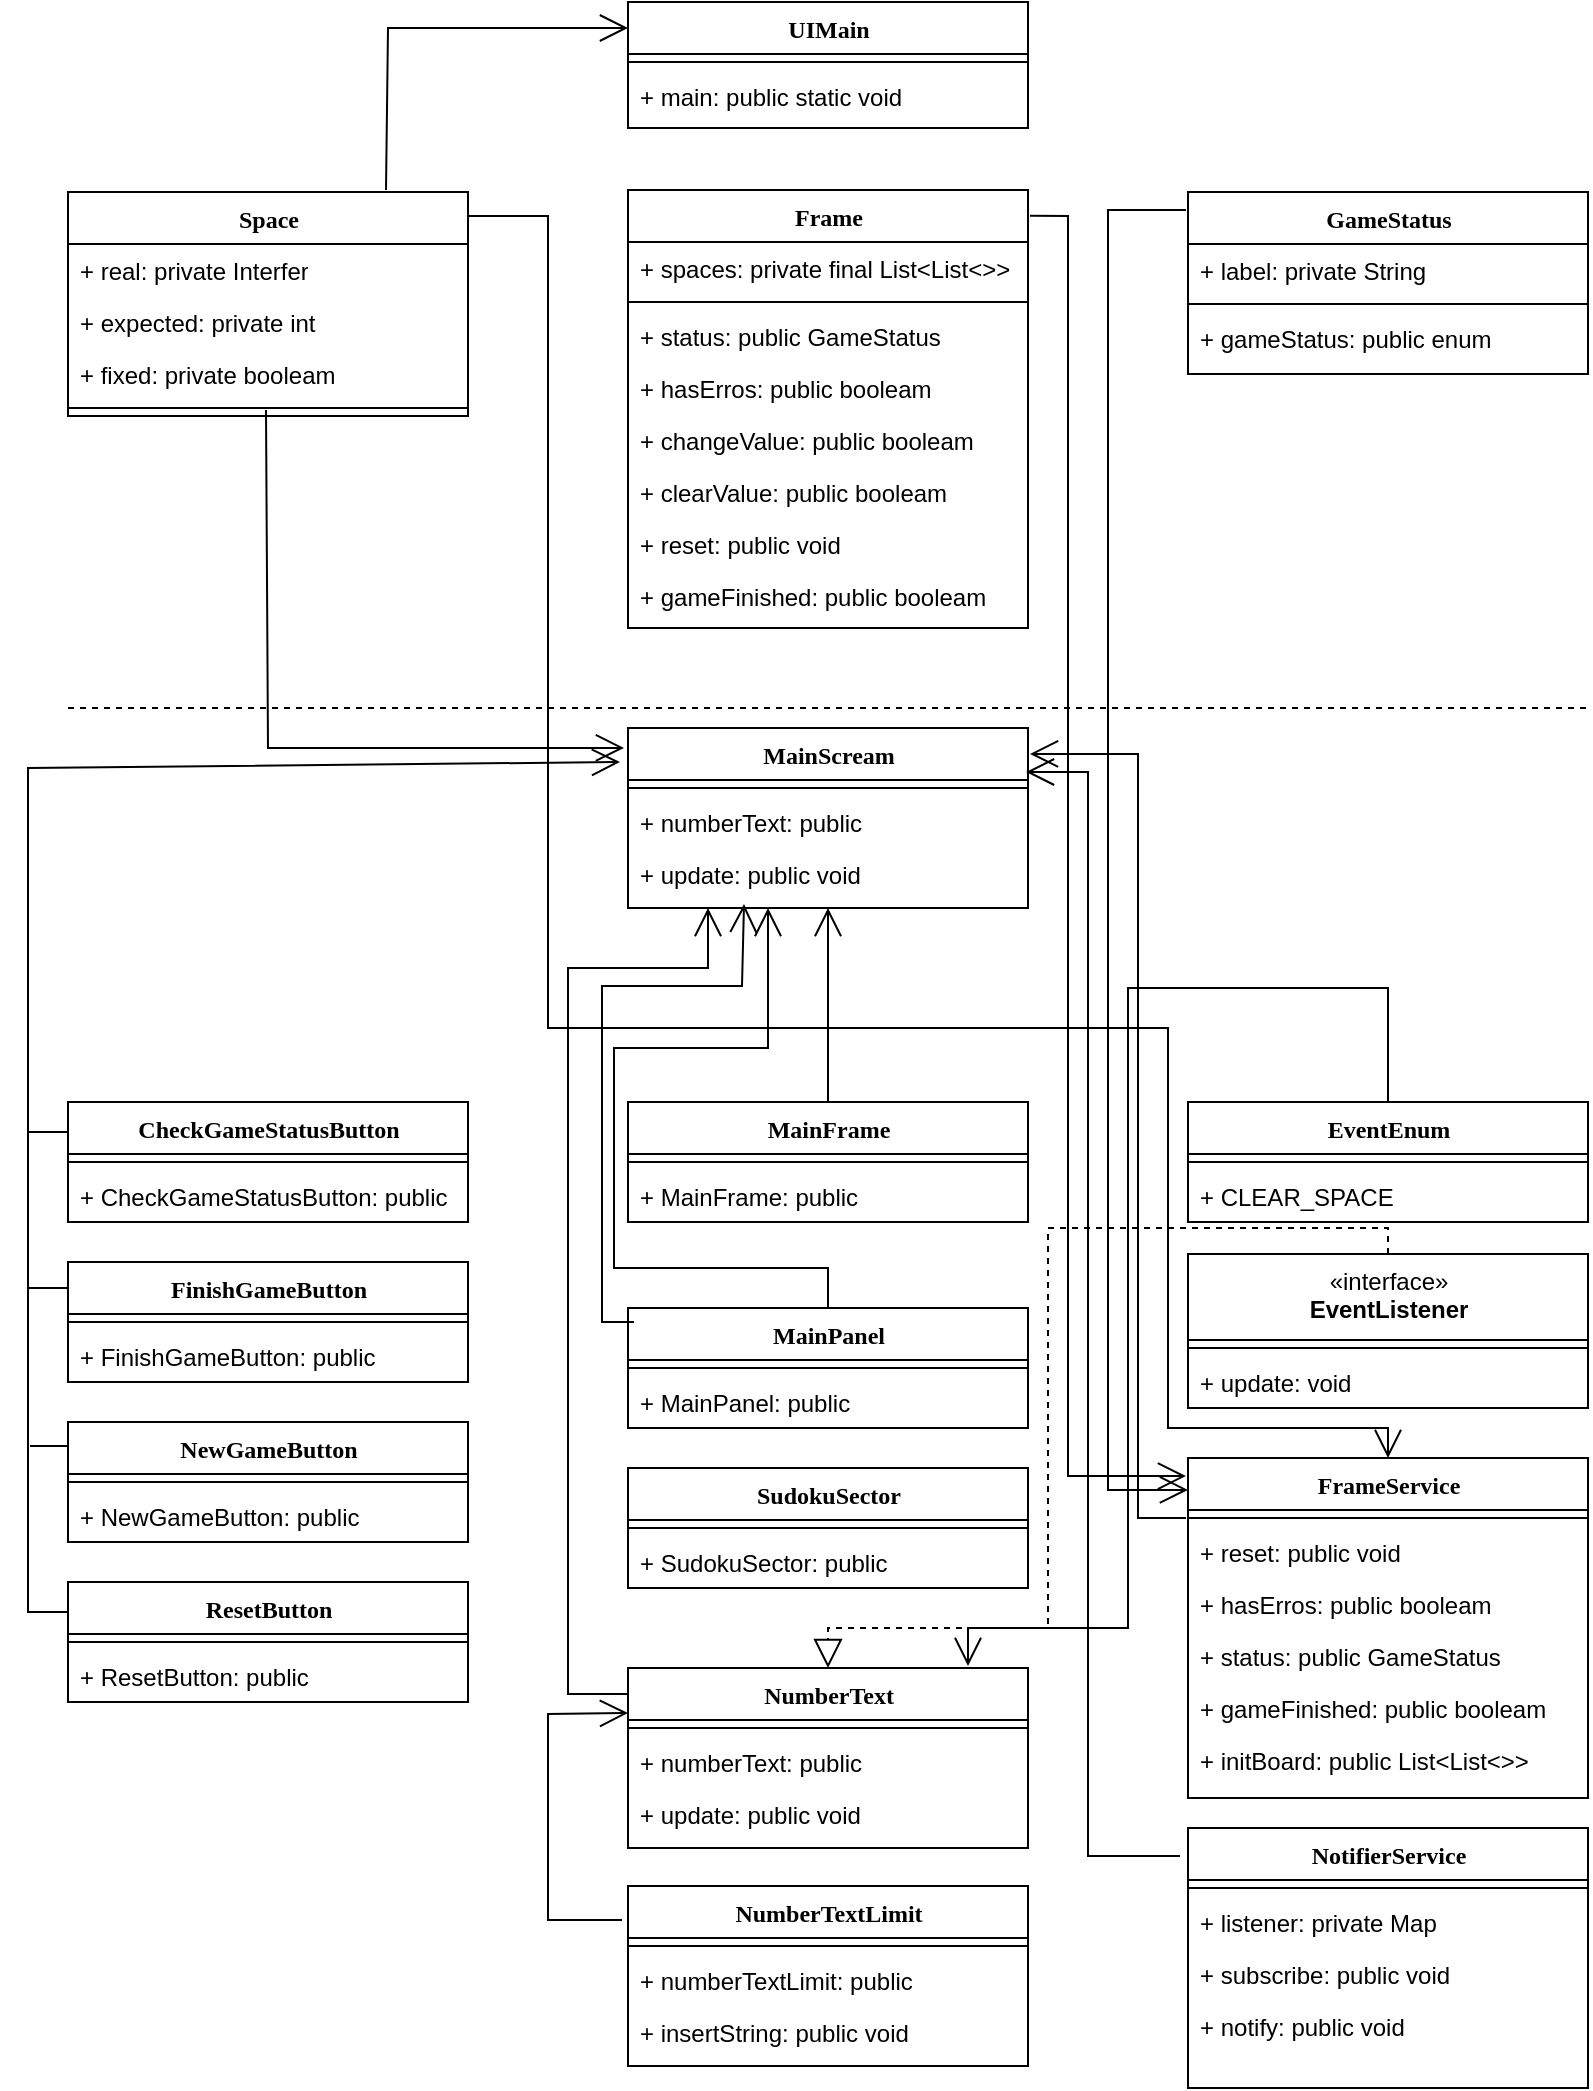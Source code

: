 <mxfile version="28.0.6">
  <diagram name="Page-1" id="9f46799a-70d6-7492-0946-bef42562c5a5">
    <mxGraphModel dx="1026" dy="622" grid="1" gridSize="10" guides="1" tooltips="1" connect="1" arrows="1" fold="1" page="1" pageScale="1" pageWidth="413" pageHeight="550" background="none" math="0" shadow="0">
      <root>
        <mxCell id="0" />
        <mxCell id="1" parent="0" />
        <mxCell id="78961159f06e98e8-43" value="&lt;font style=&quot;vertical-align: inherit;&quot;&gt;&lt;font style=&quot;vertical-align: inherit;&quot;&gt;&lt;font style=&quot;vertical-align: inherit;&quot;&gt;&lt;font style=&quot;vertical-align: inherit;&quot;&gt;&lt;font style=&quot;vertical-align: inherit;&quot;&gt;&lt;font style=&quot;vertical-align: inherit;&quot;&gt;Space&lt;/font&gt;&lt;/font&gt;&lt;/font&gt;&lt;/font&gt;&lt;/font&gt;&lt;/font&gt;" style="swimlane;html=1;fontStyle=1;align=center;verticalAlign=top;childLayout=stackLayout;horizontal=1;startSize=26;horizontalStack=0;resizeParent=1;resizeLast=0;collapsible=1;marginBottom=0;swimlaneFillColor=#ffffff;rounded=0;shadow=0;comic=0;labelBackgroundColor=none;strokeWidth=1;fillColor=none;fontFamily=Verdana;fontSize=12" parent="1" vertex="1">
          <mxGeometry x="40" y="122" width="200" height="112" as="geometry" />
        </mxCell>
        <mxCell id="gi1U91_9ORxtWSmV8wDf-5" value="&lt;font style=&quot;vertical-align: inherit;&quot;&gt;&lt;font style=&quot;vertical-align: inherit;&quot;&gt;+ real: private Interfer&lt;/font&gt;&lt;/font&gt;" style="text;html=1;strokeColor=none;fillColor=none;align=left;verticalAlign=top;spacingLeft=4;spacingRight=4;whiteSpace=wrap;overflow=hidden;rotatable=0;points=[[0,0.5],[1,0.5]];portConstraint=eastwest;" parent="78961159f06e98e8-43" vertex="1">
          <mxGeometry y="26" width="200" height="26" as="geometry" />
        </mxCell>
        <mxCell id="gi1U91_9ORxtWSmV8wDf-6" value="&lt;font style=&quot;vertical-align: inherit;&quot;&gt;&lt;font style=&quot;vertical-align: inherit;&quot;&gt;+ expected: private int&lt;/font&gt;&lt;/font&gt;" style="text;html=1;strokeColor=none;fillColor=none;align=left;verticalAlign=top;spacingLeft=4;spacingRight=4;whiteSpace=wrap;overflow=hidden;rotatable=0;points=[[0,0.5],[1,0.5]];portConstraint=eastwest;" parent="78961159f06e98e8-43" vertex="1">
          <mxGeometry y="52" width="200" height="26" as="geometry" />
        </mxCell>
        <mxCell id="gi1U91_9ORxtWSmV8wDf-4" value="&lt;font style=&quot;vertical-align: inherit;&quot;&gt;&lt;font style=&quot;vertical-align: inherit;&quot;&gt;+ fixed: private booleam&lt;/font&gt;&lt;/font&gt;" style="text;html=1;strokeColor=none;fillColor=none;align=left;verticalAlign=top;spacingLeft=4;spacingRight=4;whiteSpace=wrap;overflow=hidden;rotatable=0;points=[[0,0.5],[1,0.5]];portConstraint=eastwest;" parent="78961159f06e98e8-43" vertex="1">
          <mxGeometry y="78" width="200" height="26" as="geometry" />
        </mxCell>
        <mxCell id="78961159f06e98e8-51" value="" style="line;html=1;strokeWidth=1;fillColor=none;align=left;verticalAlign=middle;spacingTop=-1;spacingLeft=3;spacingRight=3;rotatable=0;labelPosition=right;points=[];portConstraint=eastwest;" parent="78961159f06e98e8-43" vertex="1">
          <mxGeometry y="104" width="200" height="8" as="geometry" />
        </mxCell>
        <mxCell id="gi1U91_9ORxtWSmV8wDf-35" value="&lt;font style=&quot;vertical-align: inherit;&quot;&gt;&lt;font style=&quot;vertical-align: inherit;&quot;&gt;Frame&lt;/font&gt;&lt;/font&gt;" style="swimlane;html=1;fontStyle=1;align=center;verticalAlign=top;childLayout=stackLayout;horizontal=1;startSize=26;horizontalStack=0;resizeParent=1;resizeLast=0;collapsible=1;marginBottom=0;swimlaneFillColor=#ffffff;rounded=0;shadow=0;comic=0;labelBackgroundColor=none;strokeWidth=1;fillColor=none;fontFamily=Verdana;fontSize=12" parent="1" vertex="1">
          <mxGeometry x="320" y="121" width="200" height="219" as="geometry" />
        </mxCell>
        <mxCell id="9-kRV3FENIwFgXnZ7rkG-4" value="&lt;font style=&quot;vertical-align: inherit;&quot;&gt;&lt;font style=&quot;vertical-align: inherit;&quot;&gt;+ spaces: private final List&amp;lt;List&amp;lt;&amp;gt;&amp;gt;&lt;/font&gt;&lt;/font&gt;" style="text;html=1;strokeColor=none;fillColor=none;align=left;verticalAlign=top;spacingLeft=4;spacingRight=4;whiteSpace=wrap;overflow=hidden;rotatable=0;points=[[0,0.5],[1,0.5]];portConstraint=eastwest;" parent="gi1U91_9ORxtWSmV8wDf-35" vertex="1">
          <mxGeometry y="26" width="200" height="26" as="geometry" />
        </mxCell>
        <mxCell id="gi1U91_9ORxtWSmV8wDf-43" value="" style="line;html=1;strokeWidth=1;fillColor=none;align=left;verticalAlign=middle;spacingTop=-1;spacingLeft=3;spacingRight=3;rotatable=0;labelPosition=right;points=[];portConstraint=eastwest;" parent="gi1U91_9ORxtWSmV8wDf-35" vertex="1">
          <mxGeometry y="52" width="200" height="8" as="geometry" />
        </mxCell>
        <mxCell id="9-kRV3FENIwFgXnZ7rkG-7" value="&lt;font style=&quot;vertical-align: inherit;&quot;&gt;&lt;font style=&quot;vertical-align: inherit;&quot;&gt;+ status: public GameStatus&lt;/font&gt;&lt;/font&gt;" style="text;html=1;strokeColor=none;fillColor=none;align=left;verticalAlign=top;spacingLeft=4;spacingRight=4;whiteSpace=wrap;overflow=hidden;rotatable=0;points=[[0,0.5],[1,0.5]];portConstraint=eastwest;" parent="gi1U91_9ORxtWSmV8wDf-35" vertex="1">
          <mxGeometry y="60" width="200" height="26" as="geometry" />
        </mxCell>
        <mxCell id="9-kRV3FENIwFgXnZ7rkG-8" value="&lt;font style=&quot;vertical-align: inherit;&quot;&gt;&lt;font style=&quot;vertical-align: inherit;&quot;&gt;+ hasErros: public booleam&lt;/font&gt;&lt;/font&gt;" style="text;html=1;strokeColor=none;fillColor=none;align=left;verticalAlign=top;spacingLeft=4;spacingRight=4;whiteSpace=wrap;overflow=hidden;rotatable=0;points=[[0,0.5],[1,0.5]];portConstraint=eastwest;" parent="gi1U91_9ORxtWSmV8wDf-35" vertex="1">
          <mxGeometry y="86" width="200" height="26" as="geometry" />
        </mxCell>
        <mxCell id="0Oy7tCErJi9U69Ih8xgv-8" value="&lt;font style=&quot;vertical-align: inherit;&quot;&gt;&lt;font style=&quot;vertical-align: inherit;&quot;&gt;+ changeValue: public booleam&lt;/font&gt;&lt;/font&gt;" style="text;html=1;strokeColor=none;fillColor=none;align=left;verticalAlign=top;spacingLeft=4;spacingRight=4;whiteSpace=wrap;overflow=hidden;rotatable=0;points=[[0,0.5],[1,0.5]];portConstraint=eastwest;" parent="gi1U91_9ORxtWSmV8wDf-35" vertex="1">
          <mxGeometry y="112" width="200" height="26" as="geometry" />
        </mxCell>
        <mxCell id="0Oy7tCErJi9U69Ih8xgv-9" value="&lt;font style=&quot;vertical-align: inherit;&quot;&gt;&lt;font style=&quot;vertical-align: inherit;&quot;&gt;+ clearValue: public booleam&lt;/font&gt;&lt;/font&gt;" style="text;html=1;strokeColor=none;fillColor=none;align=left;verticalAlign=top;spacingLeft=4;spacingRight=4;whiteSpace=wrap;overflow=hidden;rotatable=0;points=[[0,0.5],[1,0.5]];portConstraint=eastwest;" parent="gi1U91_9ORxtWSmV8wDf-35" vertex="1">
          <mxGeometry y="138" width="200" height="26" as="geometry" />
        </mxCell>
        <mxCell id="0Oy7tCErJi9U69Ih8xgv-10" value="&lt;font style=&quot;vertical-align: inherit;&quot;&gt;&lt;font style=&quot;vertical-align: inherit;&quot;&gt;+ reset: public void&lt;/font&gt;&lt;/font&gt;" style="text;html=1;strokeColor=none;fillColor=none;align=left;verticalAlign=top;spacingLeft=4;spacingRight=4;whiteSpace=wrap;overflow=hidden;rotatable=0;points=[[0,0.5],[1,0.5]];portConstraint=eastwest;" parent="gi1U91_9ORxtWSmV8wDf-35" vertex="1">
          <mxGeometry y="164" width="200" height="26" as="geometry" />
        </mxCell>
        <mxCell id="0Oy7tCErJi9U69Ih8xgv-11" value="&lt;font style=&quot;vertical-align: inherit;&quot;&gt;&lt;font style=&quot;vertical-align: inherit;&quot;&gt;+ gameFinished: public booleam&lt;/font&gt;&lt;/font&gt;" style="text;html=1;strokeColor=none;fillColor=none;align=left;verticalAlign=top;spacingLeft=4;spacingRight=4;whiteSpace=wrap;overflow=hidden;rotatable=0;points=[[0,0.5],[1,0.5]];portConstraint=eastwest;" parent="gi1U91_9ORxtWSmV8wDf-35" vertex="1">
          <mxGeometry y="190" width="200" height="26" as="geometry" />
        </mxCell>
        <mxCell id="gi1U91_9ORxtWSmV8wDf-75" value="&lt;font style=&quot;vertical-align: inherit;&quot;&gt;&lt;font style=&quot;vertical-align: inherit;&quot;&gt;UIMain&lt;/font&gt;&lt;/font&gt;" style="swimlane;html=1;fontStyle=1;align=center;verticalAlign=top;childLayout=stackLayout;horizontal=1;startSize=26;horizontalStack=0;resizeParent=1;resizeLast=0;collapsible=1;marginBottom=0;swimlaneFillColor=#ffffff;rounded=0;shadow=0;comic=0;labelBackgroundColor=none;strokeWidth=1;fillColor=none;fontFamily=Verdana;fontSize=12" parent="1" vertex="1">
          <mxGeometry x="320" y="27" width="200" height="63" as="geometry" />
        </mxCell>
        <mxCell id="gi1U91_9ORxtWSmV8wDf-79" value="" style="line;html=1;strokeWidth=1;fillColor=none;align=left;verticalAlign=middle;spacingTop=-1;spacingLeft=3;spacingRight=3;rotatable=0;labelPosition=right;points=[];portConstraint=eastwest;" parent="gi1U91_9ORxtWSmV8wDf-75" vertex="1">
          <mxGeometry y="26" width="200" height="8" as="geometry" />
        </mxCell>
        <mxCell id="gi1U91_9ORxtWSmV8wDf-81" value="+ main: public static void" style="text;html=1;strokeColor=none;fillColor=none;align=left;verticalAlign=top;spacingLeft=4;spacingRight=4;whiteSpace=wrap;overflow=hidden;rotatable=0;points=[[0,0.5],[1,0.5]];portConstraint=eastwest;" parent="gi1U91_9ORxtWSmV8wDf-75" vertex="1">
          <mxGeometry y="34" width="200" height="26" as="geometry" />
        </mxCell>
        <mxCell id="gi1U91_9ORxtWSmV8wDf-103" value="" style="endArrow=open;endFill=1;endSize=12;html=1;rounded=0;exitX=1;exitY=0.107;exitDx=0;exitDy=0;exitPerimeter=0;entryX=0.5;entryY=0;entryDx=0;entryDy=0;" parent="1" source="78961159f06e98e8-43" target="AVNGjIWOZWxfrusqYGce-50" edge="1">
          <mxGeometry width="160" relative="1" as="geometry">
            <mxPoint x="350" y="479" as="sourcePoint" />
            <mxPoint x="700" y="740" as="targetPoint" />
            <Array as="points">
              <mxPoint x="280" y="134" />
              <mxPoint x="280" y="540" />
              <mxPoint x="590" y="540" />
              <mxPoint x="590" y="740" />
              <mxPoint x="700" y="740" />
            </Array>
          </mxGeometry>
        </mxCell>
        <mxCell id="9-kRV3FENIwFgXnZ7rkG-13" value="&lt;font style=&quot;vertical-align: inherit;&quot;&gt;&lt;font style=&quot;vertical-align: inherit;&quot;&gt;&lt;font style=&quot;vertical-align: inherit;&quot;&gt;&lt;font style=&quot;vertical-align: inherit;&quot;&gt;&lt;font style=&quot;vertical-align: inherit;&quot;&gt;&lt;font style=&quot;vertical-align: inherit;&quot;&gt;GameStatus&lt;/font&gt;&lt;/font&gt;&lt;/font&gt;&lt;/font&gt;&lt;/font&gt;&lt;/font&gt;" style="swimlane;html=1;fontStyle=1;align=center;verticalAlign=top;childLayout=stackLayout;horizontal=1;startSize=26;horizontalStack=0;resizeParent=1;resizeLast=0;collapsible=1;marginBottom=0;swimlaneFillColor=#ffffff;rounded=0;shadow=0;comic=0;labelBackgroundColor=none;strokeWidth=1;fillColor=none;fontFamily=Verdana;fontSize=12" parent="1" vertex="1">
          <mxGeometry x="600" y="122" width="200" height="91" as="geometry" />
        </mxCell>
        <mxCell id="0Oy7tCErJi9U69Ih8xgv-12" value="&lt;font style=&quot;vertical-align: inherit;&quot;&gt;&lt;font style=&quot;vertical-align: inherit;&quot;&gt;+ label: private String&lt;/font&gt;&lt;/font&gt;" style="text;html=1;strokeColor=none;fillColor=none;align=left;verticalAlign=top;spacingLeft=4;spacingRight=4;whiteSpace=wrap;overflow=hidden;rotatable=0;points=[[0,0.5],[1,0.5]];portConstraint=eastwest;" parent="9-kRV3FENIwFgXnZ7rkG-13" vertex="1">
          <mxGeometry y="26" width="200" height="26" as="geometry" />
        </mxCell>
        <mxCell id="9-kRV3FENIwFgXnZ7rkG-20" value="" style="line;html=1;strokeWidth=1;fillColor=none;align=left;verticalAlign=middle;spacingTop=-1;spacingLeft=3;spacingRight=3;rotatable=0;labelPosition=right;points=[];portConstraint=eastwest;" parent="9-kRV3FENIwFgXnZ7rkG-13" vertex="1">
          <mxGeometry y="52" width="200" height="8" as="geometry" />
        </mxCell>
        <mxCell id="9-kRV3FENIwFgXnZ7rkG-21" value="&lt;font style=&quot;vertical-align: inherit;&quot;&gt;&lt;font style=&quot;vertical-align: inherit;&quot;&gt;+ gameStatus: public enum&lt;/font&gt;&lt;/font&gt;" style="text;html=1;strokeColor=none;fillColor=none;align=left;verticalAlign=top;spacingLeft=4;spacingRight=4;whiteSpace=wrap;overflow=hidden;rotatable=0;points=[[0,0.5],[1,0.5]];portConstraint=eastwest;" parent="9-kRV3FENIwFgXnZ7rkG-13" vertex="1">
          <mxGeometry y="60" width="200" height="26" as="geometry" />
        </mxCell>
        <mxCell id="0Oy7tCErJi9U69Ih8xgv-13" value="" style="endArrow=open;endFill=1;endSize=12;html=1;rounded=0;exitX=-0.005;exitY=0.099;exitDx=0;exitDy=0;entryX=0;entryY=0.094;entryDx=0;entryDy=0;entryPerimeter=0;exitPerimeter=0;" parent="1" source="9-kRV3FENIwFgXnZ7rkG-13" target="AVNGjIWOZWxfrusqYGce-50" edge="1">
          <mxGeometry width="160" relative="1" as="geometry">
            <mxPoint x="280" y="380" as="sourcePoint" />
            <mxPoint x="560" y="760" as="targetPoint" />
            <Array as="points">
              <mxPoint x="560" y="131" />
              <mxPoint x="560" y="240" />
              <mxPoint x="560" y="771" />
            </Array>
          </mxGeometry>
        </mxCell>
        <mxCell id="0Oy7tCErJi9U69Ih8xgv-15" value="" style="endArrow=open;endFill=1;endSize=12;html=1;rounded=0;exitX=0.795;exitY=-0.009;exitDx=0;exitDy=0;exitPerimeter=0;" parent="1" source="78961159f06e98e8-43" edge="1">
          <mxGeometry width="160" relative="1" as="geometry">
            <mxPoint x="782" y="512" as="sourcePoint" />
            <mxPoint x="320" y="40" as="targetPoint" />
            <Array as="points">
              <mxPoint x="200" y="40" />
            </Array>
          </mxGeometry>
        </mxCell>
        <mxCell id="AVNGjIWOZWxfrusqYGce-75" style="edgeStyle=orthogonalEdgeStyle;rounded=0;orthogonalLoop=1;jettySize=auto;html=1;exitX=0;exitY=0.25;exitDx=0;exitDy=0;endArrow=none;endFill=0;" edge="1" parent="1" source="AVNGjIWOZWxfrusqYGce-1">
          <mxGeometry relative="1" as="geometry">
            <mxPoint x="20" y="592" as="targetPoint" />
          </mxGeometry>
        </mxCell>
        <mxCell id="AVNGjIWOZWxfrusqYGce-1" value="&lt;font style=&quot;vertical-align: inherit;&quot;&gt;&lt;font style=&quot;vertical-align: inherit;&quot;&gt;&lt;font style=&quot;vertical-align: inherit;&quot;&gt;&lt;font style=&quot;vertical-align: inherit;&quot;&gt;&lt;font style=&quot;vertical-align: inherit;&quot;&gt;&lt;font style=&quot;vertical-align: inherit;&quot;&gt;CheckGameStatusButton&lt;/font&gt;&lt;/font&gt;&lt;/font&gt;&lt;/font&gt;&lt;/font&gt;&lt;/font&gt;" style="swimlane;html=1;fontStyle=1;align=center;verticalAlign=top;childLayout=stackLayout;horizontal=1;startSize=26;horizontalStack=0;resizeParent=1;resizeLast=0;collapsible=1;marginBottom=0;swimlaneFillColor=#ffffff;rounded=0;shadow=0;comic=0;labelBackgroundColor=none;strokeWidth=1;fillColor=none;fontFamily=Verdana;fontSize=12" vertex="1" parent="1">
          <mxGeometry x="40" y="577" width="200" height="60" as="geometry" />
        </mxCell>
        <mxCell id="AVNGjIWOZWxfrusqYGce-3" value="" style="line;html=1;strokeWidth=1;fillColor=none;align=left;verticalAlign=middle;spacingTop=-1;spacingLeft=3;spacingRight=3;rotatable=0;labelPosition=right;points=[];portConstraint=eastwest;" vertex="1" parent="AVNGjIWOZWxfrusqYGce-1">
          <mxGeometry y="26" width="200" height="8" as="geometry" />
        </mxCell>
        <mxCell id="AVNGjIWOZWxfrusqYGce-4" value="&lt;font style=&quot;vertical-align: inherit;&quot;&gt;&lt;font style=&quot;vertical-align: inherit;&quot;&gt;+ CheckGameStatusButton: public&lt;/font&gt;&lt;/font&gt;" style="text;html=1;strokeColor=none;fillColor=none;align=left;verticalAlign=top;spacingLeft=4;spacingRight=4;whiteSpace=wrap;overflow=hidden;rotatable=0;points=[[0,0.5],[1,0.5]];portConstraint=eastwest;" vertex="1" parent="AVNGjIWOZWxfrusqYGce-1">
          <mxGeometry y="34" width="200" height="26" as="geometry" />
        </mxCell>
        <mxCell id="AVNGjIWOZWxfrusqYGce-5" value="" style="endArrow=none;dashed=1;html=1;rounded=0;" edge="1" parent="1">
          <mxGeometry width="50" height="50" relative="1" as="geometry">
            <mxPoint x="40" y="380" as="sourcePoint" />
            <mxPoint x="800" y="380" as="targetPoint" />
          </mxGeometry>
        </mxCell>
        <mxCell id="AVNGjIWOZWxfrusqYGce-7" value="&lt;font style=&quot;vertical-align: inherit;&quot;&gt;&lt;font style=&quot;vertical-align: inherit;&quot;&gt;&lt;font style=&quot;vertical-align: inherit;&quot;&gt;&lt;font style=&quot;vertical-align: inherit;&quot;&gt;&lt;font style=&quot;vertical-align: inherit;&quot;&gt;&lt;font style=&quot;vertical-align: inherit;&quot;&gt;FinishGameButton&lt;/font&gt;&lt;/font&gt;&lt;/font&gt;&lt;/font&gt;&lt;/font&gt;&lt;/font&gt;" style="swimlane;html=1;fontStyle=1;align=center;verticalAlign=top;childLayout=stackLayout;horizontal=1;startSize=26;horizontalStack=0;resizeParent=1;resizeLast=0;collapsible=1;marginBottom=0;swimlaneFillColor=#ffffff;rounded=0;shadow=0;comic=0;labelBackgroundColor=none;strokeWidth=1;fillColor=none;fontFamily=Verdana;fontSize=12" vertex="1" parent="1">
          <mxGeometry x="40" y="657" width="200" height="60" as="geometry" />
        </mxCell>
        <mxCell id="AVNGjIWOZWxfrusqYGce-8" value="" style="line;html=1;strokeWidth=1;fillColor=none;align=left;verticalAlign=middle;spacingTop=-1;spacingLeft=3;spacingRight=3;rotatable=0;labelPosition=right;points=[];portConstraint=eastwest;" vertex="1" parent="AVNGjIWOZWxfrusqYGce-7">
          <mxGeometry y="26" width="200" height="8" as="geometry" />
        </mxCell>
        <mxCell id="AVNGjIWOZWxfrusqYGce-9" value="&lt;font style=&quot;vertical-align: inherit;&quot;&gt;&lt;font style=&quot;vertical-align: inherit;&quot;&gt;+ FinishGameButton: public&lt;/font&gt;&lt;/font&gt;" style="text;html=1;strokeColor=none;fillColor=none;align=left;verticalAlign=top;spacingLeft=4;spacingRight=4;whiteSpace=wrap;overflow=hidden;rotatable=0;points=[[0,0.5],[1,0.5]];portConstraint=eastwest;" vertex="1" parent="AVNGjIWOZWxfrusqYGce-7">
          <mxGeometry y="34" width="200" height="26" as="geometry" />
        </mxCell>
        <mxCell id="AVNGjIWOZWxfrusqYGce-10" value="&lt;font style=&quot;vertical-align: inherit;&quot;&gt;&lt;font style=&quot;vertical-align: inherit;&quot;&gt;&lt;font style=&quot;vertical-align: inherit;&quot;&gt;&lt;font style=&quot;vertical-align: inherit;&quot;&gt;&lt;font style=&quot;vertical-align: inherit;&quot;&gt;&lt;font style=&quot;vertical-align: inherit;&quot;&gt;NewGameButton&lt;/font&gt;&lt;/font&gt;&lt;/font&gt;&lt;/font&gt;&lt;/font&gt;&lt;/font&gt;" style="swimlane;html=1;fontStyle=1;align=center;verticalAlign=top;childLayout=stackLayout;horizontal=1;startSize=26;horizontalStack=0;resizeParent=1;resizeLast=0;collapsible=1;marginBottom=0;swimlaneFillColor=#ffffff;rounded=0;shadow=0;comic=0;labelBackgroundColor=none;strokeWidth=1;fillColor=none;fontFamily=Verdana;fontSize=12" vertex="1" parent="1">
          <mxGeometry x="40" y="737" width="200" height="60" as="geometry" />
        </mxCell>
        <mxCell id="AVNGjIWOZWxfrusqYGce-11" value="" style="line;html=1;strokeWidth=1;fillColor=none;align=left;verticalAlign=middle;spacingTop=-1;spacingLeft=3;spacingRight=3;rotatable=0;labelPosition=right;points=[];portConstraint=eastwest;" vertex="1" parent="AVNGjIWOZWxfrusqYGce-10">
          <mxGeometry y="26" width="200" height="8" as="geometry" />
        </mxCell>
        <mxCell id="AVNGjIWOZWxfrusqYGce-12" value="&lt;font style=&quot;vertical-align: inherit;&quot;&gt;&lt;font style=&quot;vertical-align: inherit;&quot;&gt;+ NewGameButton: public&lt;/font&gt;&lt;/font&gt;" style="text;html=1;strokeColor=none;fillColor=none;align=left;verticalAlign=top;spacingLeft=4;spacingRight=4;whiteSpace=wrap;overflow=hidden;rotatable=0;points=[[0,0.5],[1,0.5]];portConstraint=eastwest;" vertex="1" parent="AVNGjIWOZWxfrusqYGce-10">
          <mxGeometry y="34" width="200" height="26" as="geometry" />
        </mxCell>
        <mxCell id="AVNGjIWOZWxfrusqYGce-13" value="&lt;font style=&quot;vertical-align: inherit;&quot;&gt;&lt;font style=&quot;vertical-align: inherit;&quot;&gt;&lt;font style=&quot;vertical-align: inherit;&quot;&gt;&lt;font style=&quot;vertical-align: inherit;&quot;&gt;&lt;font style=&quot;vertical-align: inherit;&quot;&gt;&lt;font style=&quot;vertical-align: inherit;&quot;&gt;ResetButton&lt;/font&gt;&lt;/font&gt;&lt;/font&gt;&lt;/font&gt;&lt;/font&gt;&lt;/font&gt;" style="swimlane;html=1;fontStyle=1;align=center;verticalAlign=top;childLayout=stackLayout;horizontal=1;startSize=26;horizontalStack=0;resizeParent=1;resizeLast=0;collapsible=1;marginBottom=0;swimlaneFillColor=#ffffff;rounded=0;shadow=0;comic=0;labelBackgroundColor=none;strokeWidth=1;fillColor=none;fontFamily=Verdana;fontSize=12" vertex="1" parent="1">
          <mxGeometry x="40" y="817" width="200" height="60" as="geometry" />
        </mxCell>
        <mxCell id="AVNGjIWOZWxfrusqYGce-14" value="" style="line;html=1;strokeWidth=1;fillColor=none;align=left;verticalAlign=middle;spacingTop=-1;spacingLeft=3;spacingRight=3;rotatable=0;labelPosition=right;points=[];portConstraint=eastwest;" vertex="1" parent="AVNGjIWOZWxfrusqYGce-13">
          <mxGeometry y="26" width="200" height="8" as="geometry" />
        </mxCell>
        <mxCell id="AVNGjIWOZWxfrusqYGce-15" value="&lt;font style=&quot;vertical-align: inherit;&quot;&gt;&lt;font style=&quot;vertical-align: inherit;&quot;&gt;+ ResetButton: public&lt;/font&gt;&lt;/font&gt;" style="text;html=1;strokeColor=none;fillColor=none;align=left;verticalAlign=top;spacingLeft=4;spacingRight=4;whiteSpace=wrap;overflow=hidden;rotatable=0;points=[[0,0.5],[1,0.5]];portConstraint=eastwest;" vertex="1" parent="AVNGjIWOZWxfrusqYGce-13">
          <mxGeometry y="34" width="200" height="26" as="geometry" />
        </mxCell>
        <mxCell id="AVNGjIWOZWxfrusqYGce-16" value="&lt;font style=&quot;vertical-align: inherit;&quot;&gt;&lt;font style=&quot;vertical-align: inherit;&quot;&gt;&lt;font style=&quot;vertical-align: inherit;&quot;&gt;&lt;font style=&quot;vertical-align: inherit;&quot;&gt;&lt;font style=&quot;vertical-align: inherit;&quot;&gt;&lt;font style=&quot;vertical-align: inherit;&quot;&gt;MainFrame&lt;/font&gt;&lt;/font&gt;&lt;/font&gt;&lt;/font&gt;&lt;/font&gt;&lt;/font&gt;" style="swimlane;html=1;fontStyle=1;align=center;verticalAlign=top;childLayout=stackLayout;horizontal=1;startSize=26;horizontalStack=0;resizeParent=1;resizeLast=0;collapsible=1;marginBottom=0;swimlaneFillColor=#ffffff;rounded=0;shadow=0;comic=0;labelBackgroundColor=none;strokeWidth=1;fillColor=none;fontFamily=Verdana;fontSize=12" vertex="1" parent="1">
          <mxGeometry x="320" y="577" width="200" height="60" as="geometry" />
        </mxCell>
        <mxCell id="AVNGjIWOZWxfrusqYGce-17" value="" style="line;html=1;strokeWidth=1;fillColor=none;align=left;verticalAlign=middle;spacingTop=-1;spacingLeft=3;spacingRight=3;rotatable=0;labelPosition=right;points=[];portConstraint=eastwest;" vertex="1" parent="AVNGjIWOZWxfrusqYGce-16">
          <mxGeometry y="26" width="200" height="8" as="geometry" />
        </mxCell>
        <mxCell id="AVNGjIWOZWxfrusqYGce-18" value="&lt;font style=&quot;vertical-align: inherit;&quot;&gt;&lt;font style=&quot;vertical-align: inherit;&quot;&gt;+ MainFrame: public&lt;/font&gt;&lt;/font&gt;" style="text;html=1;strokeColor=none;fillColor=none;align=left;verticalAlign=top;spacingLeft=4;spacingRight=4;whiteSpace=wrap;overflow=hidden;rotatable=0;points=[[0,0.5],[1,0.5]];portConstraint=eastwest;" vertex="1" parent="AVNGjIWOZWxfrusqYGce-16">
          <mxGeometry y="34" width="200" height="26" as="geometry" />
        </mxCell>
        <mxCell id="AVNGjIWOZWxfrusqYGce-19" value="&lt;font style=&quot;vertical-align: inherit;&quot;&gt;&lt;font style=&quot;vertical-align: inherit;&quot;&gt;&lt;font style=&quot;vertical-align: inherit;&quot;&gt;&lt;font style=&quot;vertical-align: inherit;&quot;&gt;&lt;font style=&quot;vertical-align: inherit;&quot;&gt;&lt;font style=&quot;vertical-align: inherit;&quot;&gt;MainPanel&lt;/font&gt;&lt;/font&gt;&lt;/font&gt;&lt;/font&gt;&lt;/font&gt;&lt;/font&gt;" style="swimlane;html=1;fontStyle=1;align=center;verticalAlign=top;childLayout=stackLayout;horizontal=1;startSize=26;horizontalStack=0;resizeParent=1;resizeLast=0;collapsible=1;marginBottom=0;swimlaneFillColor=#ffffff;rounded=0;shadow=0;comic=0;labelBackgroundColor=none;strokeWidth=1;fillColor=none;fontFamily=Verdana;fontSize=12" vertex="1" parent="1">
          <mxGeometry x="320" y="680" width="200" height="60" as="geometry" />
        </mxCell>
        <mxCell id="AVNGjIWOZWxfrusqYGce-20" value="" style="line;html=1;strokeWidth=1;fillColor=none;align=left;verticalAlign=middle;spacingTop=-1;spacingLeft=3;spacingRight=3;rotatable=0;labelPosition=right;points=[];portConstraint=eastwest;" vertex="1" parent="AVNGjIWOZWxfrusqYGce-19">
          <mxGeometry y="26" width="200" height="8" as="geometry" />
        </mxCell>
        <mxCell id="AVNGjIWOZWxfrusqYGce-21" value="&lt;font style=&quot;vertical-align: inherit;&quot;&gt;&lt;font style=&quot;vertical-align: inherit;&quot;&gt;+ MainPanel: public&lt;/font&gt;&lt;/font&gt;" style="text;html=1;strokeColor=none;fillColor=none;align=left;verticalAlign=top;spacingLeft=4;spacingRight=4;whiteSpace=wrap;overflow=hidden;rotatable=0;points=[[0,0.5],[1,0.5]];portConstraint=eastwest;" vertex="1" parent="AVNGjIWOZWxfrusqYGce-19">
          <mxGeometry y="34" width="200" height="26" as="geometry" />
        </mxCell>
        <mxCell id="AVNGjIWOZWxfrusqYGce-22" value="&lt;font style=&quot;vertical-align: inherit;&quot;&gt;&lt;font style=&quot;vertical-align: inherit;&quot;&gt;&lt;font style=&quot;vertical-align: inherit;&quot;&gt;&lt;font style=&quot;vertical-align: inherit;&quot;&gt;&lt;font style=&quot;vertical-align: inherit;&quot;&gt;&lt;font style=&quot;vertical-align: inherit;&quot;&gt;SudokuSector&lt;/font&gt;&lt;/font&gt;&lt;/font&gt;&lt;/font&gt;&lt;/font&gt;&lt;/font&gt;" style="swimlane;html=1;fontStyle=1;align=center;verticalAlign=top;childLayout=stackLayout;horizontal=1;startSize=26;horizontalStack=0;resizeParent=1;resizeLast=0;collapsible=1;marginBottom=0;swimlaneFillColor=#ffffff;rounded=0;shadow=0;comic=0;labelBackgroundColor=none;strokeWidth=1;fillColor=none;fontFamily=Verdana;fontSize=12" vertex="1" parent="1">
          <mxGeometry x="320" y="760" width="200" height="60" as="geometry" />
        </mxCell>
        <mxCell id="AVNGjIWOZWxfrusqYGce-23" value="" style="line;html=1;strokeWidth=1;fillColor=none;align=left;verticalAlign=middle;spacingTop=-1;spacingLeft=3;spacingRight=3;rotatable=0;labelPosition=right;points=[];portConstraint=eastwest;" vertex="1" parent="AVNGjIWOZWxfrusqYGce-22">
          <mxGeometry y="26" width="200" height="8" as="geometry" />
        </mxCell>
        <mxCell id="AVNGjIWOZWxfrusqYGce-24" value="&lt;font style=&quot;vertical-align: inherit;&quot;&gt;&lt;font style=&quot;vertical-align: inherit;&quot;&gt;+ SudokuSector: public&lt;/font&gt;&lt;/font&gt;" style="text;html=1;strokeColor=none;fillColor=none;align=left;verticalAlign=top;spacingLeft=4;spacingRight=4;whiteSpace=wrap;overflow=hidden;rotatable=0;points=[[0,0.5],[1,0.5]];portConstraint=eastwest;" vertex="1" parent="AVNGjIWOZWxfrusqYGce-22">
          <mxGeometry y="34" width="200" height="26" as="geometry" />
        </mxCell>
        <mxCell id="AVNGjIWOZWxfrusqYGce-25" value="&lt;font style=&quot;vertical-align: inherit;&quot;&gt;&lt;font style=&quot;vertical-align: inherit;&quot;&gt;&lt;font style=&quot;vertical-align: inherit;&quot;&gt;&lt;font style=&quot;vertical-align: inherit;&quot;&gt;&lt;font style=&quot;vertical-align: inherit;&quot;&gt;&lt;font style=&quot;vertical-align: inherit;&quot;&gt;NumberText&lt;/font&gt;&lt;/font&gt;&lt;/font&gt;&lt;/font&gt;&lt;/font&gt;&lt;/font&gt;" style="swimlane;html=1;fontStyle=1;align=center;verticalAlign=top;childLayout=stackLayout;horizontal=1;startSize=26;horizontalStack=0;resizeParent=1;resizeLast=0;collapsible=1;marginBottom=0;swimlaneFillColor=#ffffff;rounded=0;shadow=0;comic=0;labelBackgroundColor=none;strokeWidth=1;fillColor=none;fontFamily=Verdana;fontSize=12" vertex="1" parent="1">
          <mxGeometry x="320" y="860" width="200" height="90" as="geometry" />
        </mxCell>
        <mxCell id="AVNGjIWOZWxfrusqYGce-26" value="" style="line;html=1;strokeWidth=1;fillColor=none;align=left;verticalAlign=middle;spacingTop=-1;spacingLeft=3;spacingRight=3;rotatable=0;labelPosition=right;points=[];portConstraint=eastwest;" vertex="1" parent="AVNGjIWOZWxfrusqYGce-25">
          <mxGeometry y="26" width="200" height="8" as="geometry" />
        </mxCell>
        <mxCell id="AVNGjIWOZWxfrusqYGce-27" value="&lt;font style=&quot;vertical-align: inherit;&quot;&gt;&lt;font style=&quot;vertical-align: inherit;&quot;&gt;+ numberText: public&lt;/font&gt;&lt;/font&gt;" style="text;html=1;strokeColor=none;fillColor=none;align=left;verticalAlign=top;spacingLeft=4;spacingRight=4;whiteSpace=wrap;overflow=hidden;rotatable=0;points=[[0,0.5],[1,0.5]];portConstraint=eastwest;" vertex="1" parent="AVNGjIWOZWxfrusqYGce-25">
          <mxGeometry y="34" width="200" height="26" as="geometry" />
        </mxCell>
        <mxCell id="AVNGjIWOZWxfrusqYGce-28" value="&lt;font style=&quot;vertical-align: inherit;&quot;&gt;&lt;font style=&quot;vertical-align: inherit;&quot;&gt;+ update: public void&lt;/font&gt;&lt;/font&gt;" style="text;html=1;strokeColor=none;fillColor=none;align=left;verticalAlign=top;spacingLeft=4;spacingRight=4;whiteSpace=wrap;overflow=hidden;rotatable=0;points=[[0,0.5],[1,0.5]];portConstraint=eastwest;" vertex="1" parent="AVNGjIWOZWxfrusqYGce-25">
          <mxGeometry y="60" width="200" height="26" as="geometry" />
        </mxCell>
        <mxCell id="AVNGjIWOZWxfrusqYGce-29" value="&lt;font style=&quot;vertical-align: inherit;&quot;&gt;&lt;font style=&quot;vertical-align: inherit;&quot;&gt;&lt;font style=&quot;vertical-align: inherit;&quot;&gt;&lt;font style=&quot;vertical-align: inherit;&quot;&gt;&lt;font style=&quot;vertical-align: inherit;&quot;&gt;&lt;font style=&quot;vertical-align: inherit;&quot;&gt;NumberTextLimit&lt;/font&gt;&lt;/font&gt;&lt;/font&gt;&lt;/font&gt;&lt;/font&gt;&lt;/font&gt;" style="swimlane;html=1;fontStyle=1;align=center;verticalAlign=top;childLayout=stackLayout;horizontal=1;startSize=26;horizontalStack=0;resizeParent=1;resizeLast=0;collapsible=1;marginBottom=0;swimlaneFillColor=#ffffff;rounded=0;shadow=0;comic=0;labelBackgroundColor=none;strokeWidth=1;fillColor=none;fontFamily=Verdana;fontSize=12" vertex="1" parent="1">
          <mxGeometry x="320" y="969" width="200" height="90" as="geometry" />
        </mxCell>
        <mxCell id="AVNGjIWOZWxfrusqYGce-30" value="" style="line;html=1;strokeWidth=1;fillColor=none;align=left;verticalAlign=middle;spacingTop=-1;spacingLeft=3;spacingRight=3;rotatable=0;labelPosition=right;points=[];portConstraint=eastwest;" vertex="1" parent="AVNGjIWOZWxfrusqYGce-29">
          <mxGeometry y="26" width="200" height="8" as="geometry" />
        </mxCell>
        <mxCell id="AVNGjIWOZWxfrusqYGce-31" value="&lt;font style=&quot;vertical-align: inherit;&quot;&gt;&lt;font style=&quot;vertical-align: inherit;&quot;&gt;+ numberTextLimit: public&lt;/font&gt;&lt;/font&gt;" style="text;html=1;strokeColor=none;fillColor=none;align=left;verticalAlign=top;spacingLeft=4;spacingRight=4;whiteSpace=wrap;overflow=hidden;rotatable=0;points=[[0,0.5],[1,0.5]];portConstraint=eastwest;" vertex="1" parent="AVNGjIWOZWxfrusqYGce-29">
          <mxGeometry y="34" width="200" height="26" as="geometry" />
        </mxCell>
        <mxCell id="AVNGjIWOZWxfrusqYGce-32" value="&lt;font style=&quot;vertical-align: inherit;&quot;&gt;&lt;font style=&quot;vertical-align: inherit;&quot;&gt;+ insertString: public void&lt;/font&gt;&lt;/font&gt;" style="text;html=1;strokeColor=none;fillColor=none;align=left;verticalAlign=top;spacingLeft=4;spacingRight=4;whiteSpace=wrap;overflow=hidden;rotatable=0;points=[[0,0.5],[1,0.5]];portConstraint=eastwest;" vertex="1" parent="AVNGjIWOZWxfrusqYGce-29">
          <mxGeometry y="60" width="200" height="26" as="geometry" />
        </mxCell>
        <mxCell id="AVNGjIWOZWxfrusqYGce-33" value="&lt;font style=&quot;vertical-align: inherit;&quot;&gt;&lt;font style=&quot;vertical-align: inherit;&quot;&gt;&lt;font style=&quot;vertical-align: inherit;&quot;&gt;&lt;font style=&quot;vertical-align: inherit;&quot;&gt;&lt;font style=&quot;vertical-align: inherit;&quot;&gt;&lt;font style=&quot;vertical-align: inherit;&quot;&gt;MainScream&lt;/font&gt;&lt;/font&gt;&lt;/font&gt;&lt;/font&gt;&lt;/font&gt;&lt;/font&gt;" style="swimlane;html=1;fontStyle=1;align=center;verticalAlign=top;childLayout=stackLayout;horizontal=1;startSize=26;horizontalStack=0;resizeParent=1;resizeLast=0;collapsible=1;marginBottom=0;swimlaneFillColor=#ffffff;rounded=0;shadow=0;comic=0;labelBackgroundColor=none;strokeWidth=1;fillColor=none;fontFamily=Verdana;fontSize=12" vertex="1" parent="1">
          <mxGeometry x="320" y="390" width="200" height="90" as="geometry" />
        </mxCell>
        <mxCell id="AVNGjIWOZWxfrusqYGce-34" value="" style="line;html=1;strokeWidth=1;fillColor=none;align=left;verticalAlign=middle;spacingTop=-1;spacingLeft=3;spacingRight=3;rotatable=0;labelPosition=right;points=[];portConstraint=eastwest;" vertex="1" parent="AVNGjIWOZWxfrusqYGce-33">
          <mxGeometry y="26" width="200" height="8" as="geometry" />
        </mxCell>
        <mxCell id="AVNGjIWOZWxfrusqYGce-35" value="&lt;font style=&quot;vertical-align: inherit;&quot;&gt;&lt;font style=&quot;vertical-align: inherit;&quot;&gt;+ numberText: public&lt;/font&gt;&lt;/font&gt;" style="text;html=1;strokeColor=none;fillColor=none;align=left;verticalAlign=top;spacingLeft=4;spacingRight=4;whiteSpace=wrap;overflow=hidden;rotatable=0;points=[[0,0.5],[1,0.5]];portConstraint=eastwest;" vertex="1" parent="AVNGjIWOZWxfrusqYGce-33">
          <mxGeometry y="34" width="200" height="26" as="geometry" />
        </mxCell>
        <mxCell id="AVNGjIWOZWxfrusqYGce-36" value="&lt;font style=&quot;vertical-align: inherit;&quot;&gt;&lt;font style=&quot;vertical-align: inherit;&quot;&gt;+ update: public void&lt;/font&gt;&lt;/font&gt;" style="text;html=1;strokeColor=none;fillColor=none;align=left;verticalAlign=top;spacingLeft=4;spacingRight=4;whiteSpace=wrap;overflow=hidden;rotatable=0;points=[[0,0.5],[1,0.5]];portConstraint=eastwest;" vertex="1" parent="AVNGjIWOZWxfrusqYGce-33">
          <mxGeometry y="60" width="200" height="26" as="geometry" />
        </mxCell>
        <mxCell id="AVNGjIWOZWxfrusqYGce-37" value="&lt;font style=&quot;vertical-align: inherit;&quot;&gt;&lt;font style=&quot;vertical-align: inherit;&quot;&gt;&lt;font style=&quot;vertical-align: inherit;&quot;&gt;&lt;font style=&quot;vertical-align: inherit;&quot;&gt;&lt;font style=&quot;vertical-align: inherit;&quot;&gt;&lt;font style=&quot;vertical-align: inherit;&quot;&gt;EventEnum&lt;/font&gt;&lt;/font&gt;&lt;/font&gt;&lt;/font&gt;&lt;/font&gt;&lt;/font&gt;" style="swimlane;html=1;fontStyle=1;align=center;verticalAlign=top;childLayout=stackLayout;horizontal=1;startSize=26;horizontalStack=0;resizeParent=1;resizeLast=0;collapsible=1;marginBottom=0;swimlaneFillColor=#ffffff;rounded=0;shadow=0;comic=0;labelBackgroundColor=none;strokeWidth=1;fillColor=none;fontFamily=Verdana;fontSize=12" vertex="1" parent="1">
          <mxGeometry x="600" y="577" width="200" height="60" as="geometry" />
        </mxCell>
        <mxCell id="AVNGjIWOZWxfrusqYGce-38" value="" style="line;html=1;strokeWidth=1;fillColor=none;align=left;verticalAlign=middle;spacingTop=-1;spacingLeft=3;spacingRight=3;rotatable=0;labelPosition=right;points=[];portConstraint=eastwest;" vertex="1" parent="AVNGjIWOZWxfrusqYGce-37">
          <mxGeometry y="26" width="200" height="8" as="geometry" />
        </mxCell>
        <mxCell id="AVNGjIWOZWxfrusqYGce-39" value="&lt;font style=&quot;vertical-align: inherit;&quot;&gt;&lt;font style=&quot;vertical-align: inherit;&quot;&gt;+ CLEAR_SPACE&lt;/font&gt;&lt;/font&gt;" style="text;html=1;strokeColor=none;fillColor=none;align=left;verticalAlign=top;spacingLeft=4;spacingRight=4;whiteSpace=wrap;overflow=hidden;rotatable=0;points=[[0,0.5],[1,0.5]];portConstraint=eastwest;" vertex="1" parent="AVNGjIWOZWxfrusqYGce-37">
          <mxGeometry y="34" width="200" height="26" as="geometry" />
        </mxCell>
        <mxCell id="AVNGjIWOZWxfrusqYGce-42" value="&lt;span style=&quot;font-family: Helvetica; font-weight: 400; text-wrap-mode: wrap;&quot;&gt;«interface»&lt;/span&gt;&lt;br style=&quot;font-family: Helvetica; font-weight: 400; text-wrap-mode: wrap;&quot;&gt;&lt;b style=&quot;font-family: Helvetica; text-wrap-mode: wrap;&quot;&gt;EventListener&lt;/b&gt;" style="swimlane;html=1;fontStyle=1;align=center;verticalAlign=top;childLayout=stackLayout;horizontal=1;startSize=43;horizontalStack=0;resizeParent=1;resizeLast=0;collapsible=1;marginBottom=0;swimlaneFillColor=#ffffff;rounded=0;shadow=0;comic=0;labelBackgroundColor=none;strokeWidth=1;fillColor=none;fontFamily=Verdana;fontSize=12" vertex="1" parent="1">
          <mxGeometry x="600" y="653" width="200" height="77" as="geometry" />
        </mxCell>
        <mxCell id="AVNGjIWOZWxfrusqYGce-43" value="" style="line;html=1;strokeWidth=1;fillColor=none;align=left;verticalAlign=middle;spacingTop=-1;spacingLeft=3;spacingRight=3;rotatable=0;labelPosition=right;points=[];portConstraint=eastwest;" vertex="1" parent="AVNGjIWOZWxfrusqYGce-42">
          <mxGeometry y="43" width="200" height="8" as="geometry" />
        </mxCell>
        <mxCell id="AVNGjIWOZWxfrusqYGce-45" value="&lt;font style=&quot;vertical-align: inherit;&quot;&gt;&lt;font style=&quot;vertical-align: inherit;&quot;&gt;+ update: void&lt;/font&gt;&lt;/font&gt;" style="text;html=1;strokeColor=none;fillColor=none;align=left;verticalAlign=top;spacingLeft=4;spacingRight=4;whiteSpace=wrap;overflow=hidden;rotatable=0;points=[[0,0.5],[1,0.5]];portConstraint=eastwest;" vertex="1" parent="AVNGjIWOZWxfrusqYGce-42">
          <mxGeometry y="51" width="200" height="26" as="geometry" />
        </mxCell>
        <mxCell id="AVNGjIWOZWxfrusqYGce-50" value="&lt;font style=&quot;vertical-align: inherit;&quot;&gt;&lt;font style=&quot;vertical-align: inherit;&quot;&gt;FrameService&lt;/font&gt;&lt;/font&gt;" style="swimlane;html=1;fontStyle=1;align=center;verticalAlign=top;childLayout=stackLayout;horizontal=1;startSize=26;horizontalStack=0;resizeParent=1;resizeLast=0;collapsible=1;marginBottom=0;swimlaneFillColor=#ffffff;rounded=0;shadow=0;comic=0;labelBackgroundColor=none;strokeWidth=1;fillColor=none;fontFamily=Verdana;fontSize=12" vertex="1" parent="1">
          <mxGeometry x="600" y="755" width="200" height="170" as="geometry" />
        </mxCell>
        <mxCell id="AVNGjIWOZWxfrusqYGce-52" value="" style="line;html=1;strokeWidth=1;fillColor=none;align=left;verticalAlign=middle;spacingTop=-1;spacingLeft=3;spacingRight=3;rotatable=0;labelPosition=right;points=[];portConstraint=eastwest;" vertex="1" parent="AVNGjIWOZWxfrusqYGce-50">
          <mxGeometry y="26" width="200" height="8" as="geometry" />
        </mxCell>
        <mxCell id="AVNGjIWOZWxfrusqYGce-57" value="&lt;font style=&quot;vertical-align: inherit;&quot;&gt;&lt;font style=&quot;vertical-align: inherit;&quot;&gt;+ reset: public void&lt;/font&gt;&lt;/font&gt;" style="text;html=1;strokeColor=none;fillColor=none;align=left;verticalAlign=top;spacingLeft=4;spacingRight=4;whiteSpace=wrap;overflow=hidden;rotatable=0;points=[[0,0.5],[1,0.5]];portConstraint=eastwest;" vertex="1" parent="AVNGjIWOZWxfrusqYGce-50">
          <mxGeometry y="34" width="200" height="26" as="geometry" />
        </mxCell>
        <mxCell id="AVNGjIWOZWxfrusqYGce-54" value="&lt;font style=&quot;vertical-align: inherit;&quot;&gt;&lt;font style=&quot;vertical-align: inherit;&quot;&gt;+ hasErros: public booleam&lt;/font&gt;&lt;/font&gt;" style="text;html=1;strokeColor=none;fillColor=none;align=left;verticalAlign=top;spacingLeft=4;spacingRight=4;whiteSpace=wrap;overflow=hidden;rotatable=0;points=[[0,0.5],[1,0.5]];portConstraint=eastwest;" vertex="1" parent="AVNGjIWOZWxfrusqYGce-50">
          <mxGeometry y="60" width="200" height="26" as="geometry" />
        </mxCell>
        <mxCell id="AVNGjIWOZWxfrusqYGce-53" value="&lt;font style=&quot;vertical-align: inherit;&quot;&gt;&lt;font style=&quot;vertical-align: inherit;&quot;&gt;+ status: public GameStatus&lt;/font&gt;&lt;/font&gt;" style="text;html=1;strokeColor=none;fillColor=none;align=left;verticalAlign=top;spacingLeft=4;spacingRight=4;whiteSpace=wrap;overflow=hidden;rotatable=0;points=[[0,0.5],[1,0.5]];portConstraint=eastwest;" vertex="1" parent="AVNGjIWOZWxfrusqYGce-50">
          <mxGeometry y="86" width="200" height="26" as="geometry" />
        </mxCell>
        <mxCell id="AVNGjIWOZWxfrusqYGce-58" value="&lt;font style=&quot;vertical-align: inherit;&quot;&gt;&lt;font style=&quot;vertical-align: inherit;&quot;&gt;+ gameFinished: public booleam&lt;/font&gt;&lt;/font&gt;" style="text;html=1;strokeColor=none;fillColor=none;align=left;verticalAlign=top;spacingLeft=4;spacingRight=4;whiteSpace=wrap;overflow=hidden;rotatable=0;points=[[0,0.5],[1,0.5]];portConstraint=eastwest;" vertex="1" parent="AVNGjIWOZWxfrusqYGce-50">
          <mxGeometry y="112" width="200" height="26" as="geometry" />
        </mxCell>
        <mxCell id="AVNGjIWOZWxfrusqYGce-59" value="&lt;font style=&quot;vertical-align: inherit;&quot;&gt;&lt;font style=&quot;vertical-align: inherit;&quot;&gt;+ initBoard: public List&amp;lt;List&amp;lt;&amp;gt;&amp;gt;&lt;/font&gt;&lt;/font&gt;" style="text;html=1;strokeColor=none;fillColor=none;align=left;verticalAlign=top;spacingLeft=4;spacingRight=4;whiteSpace=wrap;overflow=hidden;rotatable=0;points=[[0,0.5],[1,0.5]];portConstraint=eastwest;" vertex="1" parent="AVNGjIWOZWxfrusqYGce-50">
          <mxGeometry y="138" width="200" height="26" as="geometry" />
        </mxCell>
        <mxCell id="AVNGjIWOZWxfrusqYGce-60" value="&lt;font style=&quot;vertical-align: inherit;&quot;&gt;&lt;font style=&quot;vertical-align: inherit;&quot;&gt;&lt;font style=&quot;vertical-align: inherit;&quot;&gt;&lt;font style=&quot;vertical-align: inherit;&quot;&gt;&lt;font style=&quot;vertical-align: inherit;&quot;&gt;&lt;font style=&quot;vertical-align: inherit;&quot;&gt;NotifierService&lt;/font&gt;&lt;/font&gt;&lt;/font&gt;&lt;/font&gt;&lt;/font&gt;&lt;/font&gt;" style="swimlane;html=1;fontStyle=1;align=center;verticalAlign=top;childLayout=stackLayout;horizontal=1;startSize=26;horizontalStack=0;resizeParent=1;resizeLast=0;collapsible=1;marginBottom=0;swimlaneFillColor=#ffffff;rounded=0;shadow=0;comic=0;labelBackgroundColor=none;strokeWidth=1;fillColor=none;fontFamily=Verdana;fontSize=12" vertex="1" parent="1">
          <mxGeometry x="600" y="940" width="200" height="130" as="geometry" />
        </mxCell>
        <mxCell id="AVNGjIWOZWxfrusqYGce-61" value="" style="line;html=1;strokeWidth=1;fillColor=none;align=left;verticalAlign=middle;spacingTop=-1;spacingLeft=3;spacingRight=3;rotatable=0;labelPosition=right;points=[];portConstraint=eastwest;" vertex="1" parent="AVNGjIWOZWxfrusqYGce-60">
          <mxGeometry y="26" width="200" height="8" as="geometry" />
        </mxCell>
        <mxCell id="AVNGjIWOZWxfrusqYGce-63" value="&lt;font style=&quot;vertical-align: inherit;&quot;&gt;&lt;font style=&quot;vertical-align: inherit;&quot;&gt;+ listener: private Map&lt;/font&gt;&lt;/font&gt;" style="text;html=1;strokeColor=none;fillColor=none;align=left;verticalAlign=top;spacingLeft=4;spacingRight=4;whiteSpace=wrap;overflow=hidden;rotatable=0;points=[[0,0.5],[1,0.5]];portConstraint=eastwest;" vertex="1" parent="AVNGjIWOZWxfrusqYGce-60">
          <mxGeometry y="34" width="200" height="26" as="geometry" />
        </mxCell>
        <mxCell id="AVNGjIWOZWxfrusqYGce-64" value="&lt;font style=&quot;vertical-align: inherit;&quot;&gt;&lt;font style=&quot;vertical-align: inherit;&quot;&gt;+ subscribe: public void&lt;/font&gt;&lt;/font&gt;" style="text;html=1;strokeColor=none;fillColor=none;align=left;verticalAlign=top;spacingLeft=4;spacingRight=4;whiteSpace=wrap;overflow=hidden;rotatable=0;points=[[0,0.5],[1,0.5]];portConstraint=eastwest;" vertex="1" parent="AVNGjIWOZWxfrusqYGce-60">
          <mxGeometry y="60" width="200" height="26" as="geometry" />
        </mxCell>
        <mxCell id="AVNGjIWOZWxfrusqYGce-65" value="&lt;font style=&quot;vertical-align: inherit;&quot;&gt;&lt;font style=&quot;vertical-align: inherit;&quot;&gt;+ notify: public void&lt;/font&gt;&lt;/font&gt;" style="text;html=1;strokeColor=none;fillColor=none;align=left;verticalAlign=top;spacingLeft=4;spacingRight=4;whiteSpace=wrap;overflow=hidden;rotatable=0;points=[[0,0.5],[1,0.5]];portConstraint=eastwest;" vertex="1" parent="AVNGjIWOZWxfrusqYGce-60">
          <mxGeometry y="86" width="200" height="26" as="geometry" />
        </mxCell>
        <mxCell id="AVNGjIWOZWxfrusqYGce-66" value="" style="endArrow=open;endFill=1;endSize=12;html=1;rounded=0;exitX=1.005;exitY=0.059;exitDx=0;exitDy=0;entryX=-0.005;entryY=0.053;entryDx=0;entryDy=0;entryPerimeter=0;exitPerimeter=0;" edge="1" parent="1" source="gi1U91_9ORxtWSmV8wDf-35" target="AVNGjIWOZWxfrusqYGce-50">
          <mxGeometry width="160" relative="1" as="geometry">
            <mxPoint x="609" y="190" as="sourcePoint" />
            <mxPoint x="610" y="825" as="targetPoint" />
            <Array as="points">
              <mxPoint x="540" y="134" />
              <mxPoint x="540" y="310" />
              <mxPoint x="540" y="764" />
            </Array>
          </mxGeometry>
        </mxCell>
        <mxCell id="AVNGjIWOZWxfrusqYGce-67" value="" style="endArrow=open;endFill=1;endSize=12;html=1;rounded=0;exitX=0.495;exitY=0.625;exitDx=0;exitDy=0;exitPerimeter=0;entryX=-0.01;entryY=0.111;entryDx=0;entryDy=0;entryPerimeter=0;" edge="1" parent="1" source="78961159f06e98e8-51" target="AVNGjIWOZWxfrusqYGce-33">
          <mxGeometry width="160" relative="1" as="geometry">
            <mxPoint x="140" y="451" as="sourcePoint" />
            <mxPoint x="369" y="256" as="targetPoint" />
            <Array as="points">
              <mxPoint x="140" y="400" />
            </Array>
          </mxGeometry>
        </mxCell>
        <mxCell id="AVNGjIWOZWxfrusqYGce-68" value="" style="endArrow=open;endFill=1;endSize=12;html=1;rounded=0;exitX=0;exitY=0.25;exitDx=0;exitDy=0;" edge="1" parent="1" source="AVNGjIWOZWxfrusqYGce-13">
          <mxGeometry width="160" relative="1" as="geometry">
            <mxPoint x="20" y="570" as="sourcePoint" />
            <mxPoint x="316" y="407" as="targetPoint" />
            <Array as="points">
              <mxPoint x="20" y="832" />
              <mxPoint x="20" y="410" />
            </Array>
          </mxGeometry>
        </mxCell>
        <mxCell id="AVNGjIWOZWxfrusqYGce-76" style="edgeStyle=orthogonalEdgeStyle;rounded=0;orthogonalLoop=1;jettySize=auto;html=1;exitX=0;exitY=0.25;exitDx=0;exitDy=0;endArrow=none;endFill=0;" edge="1" parent="1" source="AVNGjIWOZWxfrusqYGce-7">
          <mxGeometry relative="1" as="geometry">
            <mxPoint x="20" y="672" as="targetPoint" />
            <mxPoint x="80" y="620" as="sourcePoint" />
            <Array as="points">
              <mxPoint x="40" y="670" />
              <mxPoint x="20" y="670" />
            </Array>
          </mxGeometry>
        </mxCell>
        <mxCell id="AVNGjIWOZWxfrusqYGce-78" style="edgeStyle=orthogonalEdgeStyle;rounded=0;orthogonalLoop=1;jettySize=auto;html=1;endArrow=none;endFill=0;" edge="1" parent="1">
          <mxGeometry relative="1" as="geometry">
            <mxPoint x="21" y="749" as="targetPoint" />
            <mxPoint x="40" y="749" as="sourcePoint" />
          </mxGeometry>
        </mxCell>
        <mxCell id="AVNGjIWOZWxfrusqYGce-79" value="" style="endArrow=open;endFill=1;endSize=12;html=1;rounded=0;exitX=0.5;exitY=0;exitDx=0;exitDy=0;" edge="1" parent="1" source="AVNGjIWOZWxfrusqYGce-16">
          <mxGeometry width="160" relative="1" as="geometry">
            <mxPoint x="120" y="825" as="sourcePoint" />
            <mxPoint x="420" y="480" as="targetPoint" />
            <Array as="points">
              <mxPoint x="420" y="500" />
              <mxPoint x="420" y="490" />
            </Array>
          </mxGeometry>
        </mxCell>
        <mxCell id="AVNGjIWOZWxfrusqYGce-80" value="" style="endArrow=open;endFill=1;endSize=12;html=1;rounded=0;exitX=0;exitY=0.144;exitDx=0;exitDy=0;exitPerimeter=0;entryX=0.2;entryY=1.154;entryDx=0;entryDy=0;entryPerimeter=0;" edge="1" parent="1" source="AVNGjIWOZWxfrusqYGce-25" target="AVNGjIWOZWxfrusqYGce-36">
          <mxGeometry width="160" relative="1" as="geometry">
            <mxPoint x="90" y="945" as="sourcePoint" />
            <mxPoint x="366" y="520" as="targetPoint" />
            <Array as="points">
              <mxPoint x="290" y="873" />
              <mxPoint x="290" y="510" />
              <mxPoint x="360" y="510" />
            </Array>
          </mxGeometry>
        </mxCell>
        <mxCell id="AVNGjIWOZWxfrusqYGce-81" value="" style="endArrow=open;endFill=1;endSize=12;html=1;rounded=0;exitX=0.015;exitY=0.117;exitDx=0;exitDy=0;exitPerimeter=0;entryX=0.29;entryY=1.077;entryDx=0;entryDy=0;entryPerimeter=0;" edge="1" parent="1" source="AVNGjIWOZWxfrusqYGce-19" target="AVNGjIWOZWxfrusqYGce-36">
          <mxGeometry width="160" relative="1" as="geometry">
            <mxPoint x="337" y="882" as="sourcePoint" />
            <mxPoint x="377" y="489" as="targetPoint" />
            <Array as="points">
              <mxPoint x="307" y="687" />
              <mxPoint x="307" y="519" />
              <mxPoint x="377" y="519" />
            </Array>
          </mxGeometry>
        </mxCell>
        <mxCell id="AVNGjIWOZWxfrusqYGce-83" value="" style="endArrow=open;endFill=1;endSize=12;html=1;rounded=0;exitX=0.5;exitY=0;exitDx=0;exitDy=0;" edge="1" parent="1" source="AVNGjIWOZWxfrusqYGce-19">
          <mxGeometry width="160" relative="1" as="geometry">
            <mxPoint x="343" y="903" as="sourcePoint" />
            <mxPoint x="390" y="480" as="targetPoint" />
            <Array as="points">
              <mxPoint x="420" y="660" />
              <mxPoint x="313" y="660" />
              <mxPoint x="313" y="550" />
              <mxPoint x="350" y="550" />
              <mxPoint x="390" y="550" />
            </Array>
          </mxGeometry>
        </mxCell>
        <mxCell id="AVNGjIWOZWxfrusqYGce-84" value="" style="endArrow=open;endFill=1;endSize=12;html=1;rounded=0;entryX=1.005;entryY=0.144;entryDx=0;entryDy=0;entryPerimeter=0;exitX=-0.005;exitY=-0.154;exitDx=0;exitDy=0;exitPerimeter=0;" edge="1" parent="1" source="AVNGjIWOZWxfrusqYGce-57" target="AVNGjIWOZWxfrusqYGce-33">
          <mxGeometry width="160" relative="1" as="geometry">
            <mxPoint x="575" y="790" as="sourcePoint" />
            <mxPoint x="575" y="550" as="targetPoint" />
            <Array as="points">
              <mxPoint x="575" y="785" />
              <mxPoint x="575" y="570" />
              <mxPoint x="575" y="403" />
            </Array>
          </mxGeometry>
        </mxCell>
        <mxCell id="AVNGjIWOZWxfrusqYGce-85" value="" style="endArrow=open;endFill=1;endSize=12;html=1;rounded=0;entryX=1.005;entryY=0.144;entryDx=0;entryDy=0;entryPerimeter=0;exitX=-0.02;exitY=0.108;exitDx=0;exitDy=0;exitPerimeter=0;" edge="1" parent="1" source="AVNGjIWOZWxfrusqYGce-60">
          <mxGeometry width="160" relative="1" as="geometry">
            <mxPoint x="570" y="900" as="sourcePoint" />
            <mxPoint x="519" y="412" as="targetPoint" />
            <Array as="points">
              <mxPoint x="550" y="954" />
              <mxPoint x="550" y="412" />
            </Array>
          </mxGeometry>
        </mxCell>
        <mxCell id="AVNGjIWOZWxfrusqYGce-86" value="" style="endArrow=open;endFill=1;endSize=12;html=1;rounded=0;exitX=-0.015;exitY=0.189;exitDx=0;exitDy=0;exitPerimeter=0;entryX=0;entryY=0.25;entryDx=0;entryDy=0;" edge="1" parent="1" source="AVNGjIWOZWxfrusqYGce-29" target="AVNGjIWOZWxfrusqYGce-25">
          <mxGeometry width="160" relative="1" as="geometry">
            <mxPoint x="290" y="1583" as="sourcePoint" />
            <mxPoint x="330" y="1190" as="targetPoint" />
            <Array as="points">
              <mxPoint x="280" y="986" />
              <mxPoint x="280" y="883" />
            </Array>
          </mxGeometry>
        </mxCell>
        <mxCell id="AVNGjIWOZWxfrusqYGce-87" value="" style="endArrow=block;dashed=1;endFill=0;endSize=12;html=1;rounded=0;entryX=0.5;entryY=0;entryDx=0;entryDy=0;" edge="1" parent="1" source="AVNGjIWOZWxfrusqYGce-42" target="AVNGjIWOZWxfrusqYGce-25">
          <mxGeometry width="160" relative="1" as="geometry">
            <mxPoint x="330" y="740" as="sourcePoint" />
            <mxPoint x="530" y="840" as="targetPoint" />
            <Array as="points">
              <mxPoint x="700" y="640" />
              <mxPoint x="530" y="640" />
              <mxPoint x="530" y="840" />
              <mxPoint x="420" y="840" />
            </Array>
          </mxGeometry>
        </mxCell>
        <mxCell id="AVNGjIWOZWxfrusqYGce-89" value="" style="endArrow=open;endFill=1;endSize=12;html=1;rounded=0;entryX=0.85;entryY=-0.011;entryDx=0;entryDy=0;entryPerimeter=0;exitX=0.5;exitY=0;exitDx=0;exitDy=0;" edge="1" parent="1" source="AVNGjIWOZWxfrusqYGce-37" target="AVNGjIWOZWxfrusqYGce-25">
          <mxGeometry width="160" relative="1" as="geometry">
            <mxPoint x="710" y="540" as="sourcePoint" />
            <mxPoint x="360" y="910" as="targetPoint" />
            <Array as="points">
              <mxPoint x="700" y="520" />
              <mxPoint x="640" y="520" />
              <mxPoint x="570" y="520" />
              <mxPoint x="570" y="840" />
              <mxPoint x="490" y="840" />
            </Array>
          </mxGeometry>
        </mxCell>
      </root>
    </mxGraphModel>
  </diagram>
</mxfile>

